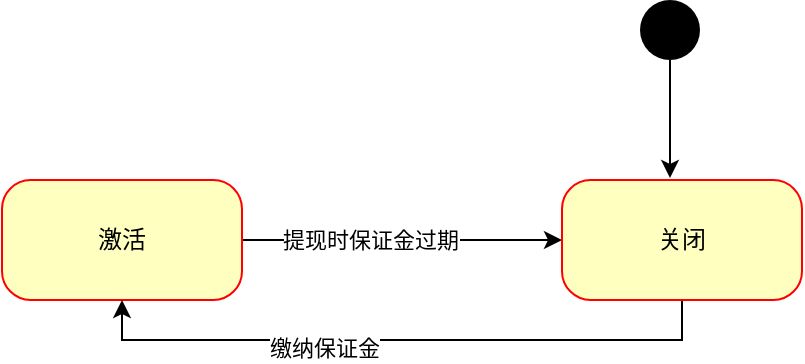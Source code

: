 <mxfile version="13.10.9" type="github">
  <diagram name="Page-1" id="58cdce13-f638-feb5-8d6f-7d28b1aa9fa0">
    <mxGraphModel dx="884" dy="621" grid="1" gridSize="10" guides="1" tooltips="1" connect="1" arrows="1" fold="1" page="1" pageScale="1" pageWidth="1100" pageHeight="850" background="#ffffff" math="0" shadow="0">
      <root>
        <mxCell id="0" />
        <mxCell id="1" parent="0" />
        <mxCell id="LWWSfnZDgmoD0diwHtsT-10" value="" style="edgeStyle=orthogonalEdgeStyle;rounded=0;orthogonalLoop=1;jettySize=auto;html=1;" edge="1" parent="1" source="LWWSfnZDgmoD0diwHtsT-6" target="LWWSfnZDgmoD0diwHtsT-9">
          <mxGeometry relative="1" as="geometry" />
        </mxCell>
        <mxCell id="LWWSfnZDgmoD0diwHtsT-11" value="提现时保证金过期" style="edgeLabel;html=1;align=center;verticalAlign=middle;resizable=0;points=[];" vertex="1" connectable="0" parent="LWWSfnZDgmoD0diwHtsT-10">
          <mxGeometry x="-0.2" relative="1" as="geometry">
            <mxPoint as="offset" />
          </mxGeometry>
        </mxCell>
        <mxCell id="LWWSfnZDgmoD0diwHtsT-6" value="激活" style="rounded=1;whiteSpace=wrap;html=1;arcSize=24;fillColor=#ffffc0;strokeColor=#ff0000;shadow=0;comic=0;labelBackgroundColor=none;fontFamily=Verdana;fontSize=12;fontColor=#000000;align=center;" vertex="1" parent="1">
          <mxGeometry x="250" y="130" width="120" height="60" as="geometry" />
        </mxCell>
        <mxCell id="LWWSfnZDgmoD0diwHtsT-12" style="edgeStyle=orthogonalEdgeStyle;rounded=0;orthogonalLoop=1;jettySize=auto;html=1;exitX=0.5;exitY=1;exitDx=0;exitDy=0;entryX=0.5;entryY=1;entryDx=0;entryDy=0;" edge="1" parent="1" source="LWWSfnZDgmoD0diwHtsT-9" target="LWWSfnZDgmoD0diwHtsT-6">
          <mxGeometry relative="1" as="geometry" />
        </mxCell>
        <mxCell id="LWWSfnZDgmoD0diwHtsT-13" value="缴纳保证金" style="edgeLabel;html=1;align=center;verticalAlign=middle;resizable=0;points=[];" vertex="1" connectable="0" parent="LWWSfnZDgmoD0diwHtsT-12">
          <mxGeometry x="0.244" y="4" relative="1" as="geometry">
            <mxPoint as="offset" />
          </mxGeometry>
        </mxCell>
        <mxCell id="LWWSfnZDgmoD0diwHtsT-9" value="关闭" style="rounded=1;whiteSpace=wrap;html=1;arcSize=24;fillColor=#ffffc0;strokeColor=#ff0000;shadow=0;comic=0;labelBackgroundColor=none;fontFamily=Verdana;fontSize=12;fontColor=#000000;align=center;" vertex="1" parent="1">
          <mxGeometry x="530" y="130" width="120" height="60" as="geometry" />
        </mxCell>
        <mxCell id="LWWSfnZDgmoD0diwHtsT-15" style="edgeStyle=orthogonalEdgeStyle;rounded=0;orthogonalLoop=1;jettySize=auto;html=1;exitX=0.5;exitY=1;exitDx=0;exitDy=0;entryX=0.45;entryY=-0.017;entryDx=0;entryDy=0;entryPerimeter=0;" edge="1" parent="1" source="LWWSfnZDgmoD0diwHtsT-14" target="LWWSfnZDgmoD0diwHtsT-9">
          <mxGeometry relative="1" as="geometry" />
        </mxCell>
        <mxCell id="LWWSfnZDgmoD0diwHtsT-14" value="" style="ellipse;fillColor=#000000;strokeColor=none;" vertex="1" parent="1">
          <mxGeometry x="569" y="40" width="30" height="30" as="geometry" />
        </mxCell>
      </root>
    </mxGraphModel>
  </diagram>
</mxfile>
